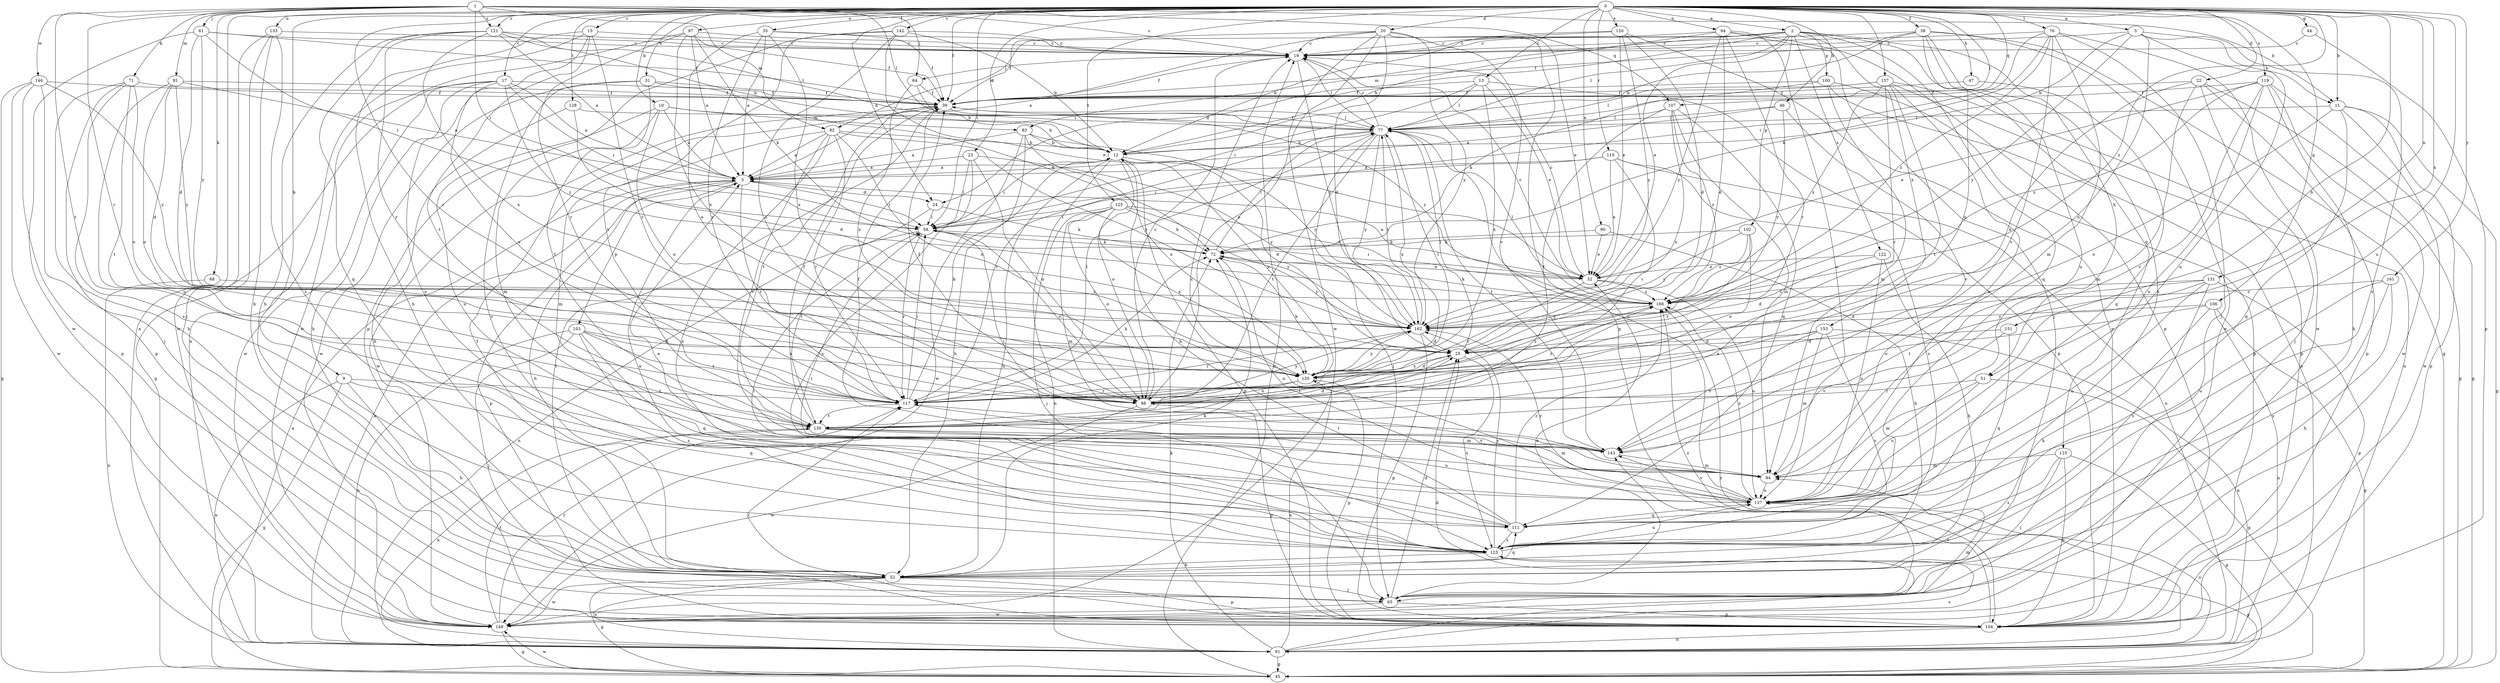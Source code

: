 strict digraph  {
0;
1;
2;
3;
5;
9;
10;
11;
12;
13;
15;
17;
19;
20;
22;
23;
24;
25;
31;
32;
35;
38;
39;
44;
45;
46;
47;
51;
52;
58;
61;
64;
65;
68;
71;
72;
76;
77;
81;
82;
83;
84;
90;
91;
94;
97;
98;
100;
102;
103;
104;
106;
107;
110;
111;
115;
117;
119;
120;
121;
122;
123;
125;
128;
130;
131;
133;
137;
142;
143;
146;
149;
151;
153;
155;
157;
161;
162;
168;
0 -> 2  [label=a];
0 -> 3  [label=a];
0 -> 9  [label=b];
0 -> 10  [label=b];
0 -> 11  [label=b];
0 -> 13  [label=c];
0 -> 15  [label=c];
0 -> 17  [label=c];
0 -> 20  [label=d];
0 -> 22  [label=d];
0 -> 23  [label=d];
0 -> 24  [label=d];
0 -> 31  [label=e];
0 -> 35  [label=f];
0 -> 38  [label=f];
0 -> 39  [label=f];
0 -> 44  [label=g];
0 -> 46  [label=h];
0 -> 47  [label=h];
0 -> 51  [label=h];
0 -> 58  [label=i];
0 -> 76  [label=l];
0 -> 77  [label=l];
0 -> 90  [label=n];
0 -> 91  [label=n];
0 -> 94  [label=o];
0 -> 97  [label=o];
0 -> 106  [label=q];
0 -> 107  [label=q];
0 -> 115  [label=r];
0 -> 117  [label=r];
0 -> 119  [label=s];
0 -> 120  [label=s];
0 -> 121  [label=s];
0 -> 125  [label=t];
0 -> 128  [label=t];
0 -> 131  [label=u];
0 -> 133  [label=u];
0 -> 137  [label=u];
0 -> 142  [label=v];
0 -> 151  [label=x];
0 -> 157  [label=y];
0 -> 161  [label=y];
0 -> 168  [label=z];
1 -> 11  [label=b];
1 -> 19  [label=c];
1 -> 58  [label=i];
1 -> 61  [label=j];
1 -> 64  [label=j];
1 -> 68  [label=k];
1 -> 71  [label=k];
1 -> 77  [label=l];
1 -> 81  [label=m];
1 -> 82  [label=m];
1 -> 107  [label=q];
1 -> 117  [label=r];
1 -> 121  [label=s];
1 -> 130  [label=t];
1 -> 146  [label=w];
2 -> 19  [label=c];
2 -> 24  [label=d];
2 -> 32  [label=e];
2 -> 51  [label=h];
2 -> 77  [label=l];
2 -> 82  [label=m];
2 -> 83  [label=m];
2 -> 100  [label=p];
2 -> 102  [label=p];
2 -> 110  [label=q];
2 -> 111  [label=q];
2 -> 122  [label=s];
2 -> 153  [label=x];
3 -> 11  [label=b];
3 -> 12  [label=b];
3 -> 19  [label=c];
3 -> 98  [label=o];
3 -> 123  [label=s];
3 -> 137  [label=u];
3 -> 162  [label=y];
5 -> 24  [label=d];
5 -> 52  [label=h];
5 -> 58  [label=i];
5 -> 103  [label=p];
5 -> 104  [label=p];
5 -> 117  [label=r];
9 -> 45  [label=g];
9 -> 52  [label=h];
9 -> 91  [label=n];
9 -> 111  [label=q];
9 -> 117  [label=r];
10 -> 5  [label=a];
10 -> 12  [label=b];
10 -> 83  [label=m];
10 -> 84  [label=m];
10 -> 98  [label=o];
10 -> 137  [label=u];
11 -> 45  [label=g];
11 -> 77  [label=l];
11 -> 98  [label=o];
11 -> 104  [label=p];
11 -> 111  [label=q];
11 -> 149  [label=w];
12 -> 5  [label=a];
12 -> 25  [label=d];
12 -> 52  [label=h];
12 -> 58  [label=i];
12 -> 91  [label=n];
12 -> 98  [label=o];
12 -> 104  [label=p];
12 -> 155  [label=x];
13 -> 32  [label=e];
13 -> 39  [label=f];
13 -> 58  [label=i];
13 -> 77  [label=l];
13 -> 104  [label=p];
13 -> 155  [label=x];
15 -> 19  [label=c];
15 -> 52  [label=h];
15 -> 91  [label=n];
15 -> 117  [label=r];
15 -> 123  [label=s];
15 -> 130  [label=t];
17 -> 5  [label=a];
17 -> 39  [label=f];
17 -> 45  [label=g];
17 -> 52  [label=h];
17 -> 58  [label=i];
17 -> 98  [label=o];
17 -> 149  [label=w];
17 -> 168  [label=z];
19 -> 39  [label=f];
19 -> 64  [label=j];
19 -> 77  [label=l];
19 -> 162  [label=y];
20 -> 5  [label=a];
20 -> 19  [label=c];
20 -> 25  [label=d];
20 -> 32  [label=e];
20 -> 39  [label=f];
20 -> 98  [label=o];
20 -> 104  [label=p];
20 -> 143  [label=v];
20 -> 149  [label=w];
20 -> 162  [label=y];
22 -> 39  [label=f];
22 -> 45  [label=g];
22 -> 65  [label=j];
22 -> 84  [label=m];
22 -> 104  [label=p];
22 -> 155  [label=x];
23 -> 5  [label=a];
23 -> 58  [label=i];
23 -> 98  [label=o];
23 -> 123  [label=s];
23 -> 162  [label=y];
24 -> 58  [label=i];
24 -> 72  [label=k];
24 -> 130  [label=t];
25 -> 77  [label=l];
25 -> 123  [label=s];
25 -> 130  [label=t];
25 -> 155  [label=x];
31 -> 39  [label=f];
31 -> 72  [label=k];
31 -> 123  [label=s];
31 -> 130  [label=t];
31 -> 149  [label=w];
32 -> 5  [label=a];
32 -> 19  [label=c];
32 -> 58  [label=i];
32 -> 117  [label=r];
32 -> 137  [label=u];
32 -> 168  [label=z];
35 -> 5  [label=a];
35 -> 19  [label=c];
35 -> 39  [label=f];
35 -> 98  [label=o];
35 -> 117  [label=r];
35 -> 155  [label=x];
38 -> 12  [label=b];
38 -> 19  [label=c];
38 -> 39  [label=f];
38 -> 45  [label=g];
38 -> 98  [label=o];
38 -> 123  [label=s];
38 -> 137  [label=u];
38 -> 149  [label=w];
39 -> 77  [label=l];
39 -> 130  [label=t];
39 -> 149  [label=w];
39 -> 168  [label=z];
44 -> 19  [label=c];
44 -> 104  [label=p];
45 -> 5  [label=a];
45 -> 19  [label=c];
45 -> 149  [label=w];
46 -> 5  [label=a];
46 -> 77  [label=l];
46 -> 143  [label=v];
46 -> 162  [label=y];
47 -> 39  [label=f];
47 -> 111  [label=q];
51 -> 45  [label=g];
51 -> 84  [label=m];
51 -> 117  [label=r];
51 -> 137  [label=u];
52 -> 39  [label=f];
52 -> 45  [label=g];
52 -> 65  [label=j];
52 -> 72  [label=k];
52 -> 91  [label=n];
52 -> 104  [label=p];
52 -> 111  [label=q];
52 -> 149  [label=w];
58 -> 72  [label=k];
58 -> 91  [label=n];
58 -> 98  [label=o];
58 -> 117  [label=r];
61 -> 19  [label=c];
61 -> 25  [label=d];
61 -> 39  [label=f];
61 -> 58  [label=i];
61 -> 149  [label=w];
61 -> 162  [label=y];
64 -> 12  [label=b];
64 -> 39  [label=f];
64 -> 155  [label=x];
65 -> 25  [label=d];
65 -> 32  [label=e];
65 -> 104  [label=p];
65 -> 149  [label=w];
65 -> 168  [label=z];
68 -> 91  [label=n];
68 -> 168  [label=z];
71 -> 39  [label=f];
71 -> 52  [label=h];
71 -> 98  [label=o];
71 -> 104  [label=p];
71 -> 123  [label=s];
71 -> 130  [label=t];
72 -> 32  [label=e];
72 -> 77  [label=l];
72 -> 137  [label=u];
72 -> 162  [label=y];
76 -> 19  [label=c];
76 -> 58  [label=i];
76 -> 65  [label=j];
76 -> 72  [label=k];
76 -> 84  [label=m];
76 -> 143  [label=v];
76 -> 149  [label=w];
76 -> 168  [label=z];
77 -> 12  [label=b];
77 -> 19  [label=c];
77 -> 39  [label=f];
77 -> 65  [label=j];
77 -> 117  [label=r];
77 -> 130  [label=t];
77 -> 137  [label=u];
77 -> 155  [label=x];
77 -> 162  [label=y];
81 -> 5  [label=a];
81 -> 25  [label=d];
81 -> 39  [label=f];
81 -> 98  [label=o];
81 -> 137  [label=u];
81 -> 162  [label=y];
82 -> 5  [label=a];
82 -> 12  [label=b];
82 -> 84  [label=m];
82 -> 117  [label=r];
82 -> 123  [label=s];
82 -> 143  [label=v];
82 -> 155  [label=x];
82 -> 162  [label=y];
83 -> 5  [label=a];
83 -> 12  [label=b];
83 -> 52  [label=h];
83 -> 149  [label=w];
83 -> 155  [label=x];
83 -> 162  [label=y];
84 -> 137  [label=u];
90 -> 32  [label=e];
90 -> 52  [label=h];
90 -> 72  [label=k];
91 -> 5  [label=a];
91 -> 25  [label=d];
91 -> 45  [label=g];
91 -> 72  [label=k];
91 -> 123  [label=s];
91 -> 137  [label=u];
91 -> 155  [label=x];
91 -> 168  [label=z];
94 -> 12  [label=b];
94 -> 19  [label=c];
94 -> 25  [label=d];
94 -> 65  [label=j];
94 -> 104  [label=p];
94 -> 117  [label=r];
94 -> 137  [label=u];
94 -> 162  [label=y];
97 -> 5  [label=a];
97 -> 19  [label=c];
97 -> 39  [label=f];
97 -> 72  [label=k];
97 -> 117  [label=r];
97 -> 149  [label=w];
97 -> 155  [label=x];
98 -> 19  [label=c];
98 -> 39  [label=f];
98 -> 104  [label=p];
98 -> 149  [label=w];
98 -> 162  [label=y];
98 -> 168  [label=z];
100 -> 39  [label=f];
100 -> 72  [label=k];
100 -> 84  [label=m];
100 -> 91  [label=n];
100 -> 104  [label=p];
102 -> 72  [label=k];
102 -> 98  [label=o];
102 -> 117  [label=r];
102 -> 162  [label=y];
102 -> 168  [label=z];
103 -> 25  [label=d];
103 -> 65  [label=j];
103 -> 91  [label=n];
103 -> 111  [label=q];
103 -> 117  [label=r];
103 -> 123  [label=s];
103 -> 155  [label=x];
104 -> 39  [label=f];
104 -> 91  [label=n];
104 -> 117  [label=r];
104 -> 143  [label=v];
106 -> 45  [label=g];
106 -> 52  [label=h];
106 -> 91  [label=n];
106 -> 98  [label=o];
106 -> 162  [label=y];
107 -> 77  [label=l];
107 -> 84  [label=m];
107 -> 111  [label=q];
107 -> 130  [label=t];
107 -> 155  [label=x];
107 -> 168  [label=z];
110 -> 45  [label=g];
110 -> 65  [label=j];
110 -> 84  [label=m];
110 -> 104  [label=p];
110 -> 123  [label=s];
111 -> 5  [label=a];
111 -> 12  [label=b];
111 -> 58  [label=i];
111 -> 123  [label=s];
111 -> 168  [label=z];
115 -> 5  [label=a];
115 -> 32  [label=e];
115 -> 58  [label=i];
115 -> 91  [label=n];
115 -> 117  [label=r];
115 -> 123  [label=s];
117 -> 12  [label=b];
117 -> 58  [label=i];
117 -> 72  [label=k];
117 -> 77  [label=l];
117 -> 84  [label=m];
117 -> 130  [label=t];
119 -> 32  [label=e];
119 -> 39  [label=f];
119 -> 45  [label=g];
119 -> 52  [label=h];
119 -> 137  [label=u];
119 -> 143  [label=v];
119 -> 149  [label=w];
119 -> 168  [label=z];
120 -> 12  [label=b];
120 -> 19  [label=c];
120 -> 25  [label=d];
120 -> 32  [label=e];
120 -> 104  [label=p];
120 -> 162  [label=y];
121 -> 5  [label=a];
121 -> 12  [label=b];
121 -> 19  [label=c];
121 -> 52  [label=h];
121 -> 77  [label=l];
121 -> 111  [label=q];
121 -> 117  [label=r];
121 -> 155  [label=x];
122 -> 25  [label=d];
122 -> 32  [label=e];
122 -> 52  [label=h];
122 -> 137  [label=u];
123 -> 5  [label=a];
123 -> 45  [label=g];
123 -> 52  [label=h];
123 -> 58  [label=i];
123 -> 137  [label=u];
123 -> 162  [label=y];
125 -> 32  [label=e];
125 -> 58  [label=i];
125 -> 65  [label=j];
125 -> 72  [label=k];
125 -> 84  [label=m];
125 -> 98  [label=o];
125 -> 155  [label=x];
125 -> 162  [label=y];
128 -> 25  [label=d];
128 -> 52  [label=h];
128 -> 77  [label=l];
130 -> 25  [label=d];
130 -> 39  [label=f];
130 -> 84  [label=m];
130 -> 91  [label=n];
130 -> 137  [label=u];
130 -> 143  [label=v];
131 -> 25  [label=d];
131 -> 104  [label=p];
131 -> 123  [label=s];
131 -> 130  [label=t];
131 -> 137  [label=u];
131 -> 168  [label=z];
133 -> 19  [label=c];
133 -> 52  [label=h];
133 -> 65  [label=j];
133 -> 123  [label=s];
133 -> 149  [label=w];
137 -> 19  [label=c];
137 -> 111  [label=q];
137 -> 143  [label=v];
137 -> 162  [label=y];
137 -> 168  [label=z];
142 -> 12  [label=b];
142 -> 19  [label=c];
142 -> 32  [label=e];
142 -> 98  [label=o];
142 -> 104  [label=p];
142 -> 130  [label=t];
143 -> 39  [label=f];
143 -> 58  [label=i];
143 -> 77  [label=l];
143 -> 84  [label=m];
143 -> 117  [label=r];
146 -> 39  [label=f];
146 -> 45  [label=g];
146 -> 65  [label=j];
146 -> 104  [label=p];
146 -> 149  [label=w];
146 -> 162  [label=y];
149 -> 45  [label=g];
149 -> 84  [label=m];
149 -> 117  [label=r];
149 -> 130  [label=t];
151 -> 25  [label=d];
151 -> 111  [label=q];
151 -> 143  [label=v];
153 -> 25  [label=d];
153 -> 84  [label=m];
153 -> 91  [label=n];
153 -> 123  [label=s];
153 -> 143  [label=v];
153 -> 155  [label=x];
155 -> 25  [label=d];
155 -> 72  [label=k];
155 -> 77  [label=l];
155 -> 98  [label=o];
155 -> 104  [label=p];
155 -> 117  [label=r];
155 -> 162  [label=y];
155 -> 168  [label=z];
157 -> 39  [label=f];
157 -> 77  [label=l];
157 -> 91  [label=n];
157 -> 104  [label=p];
157 -> 117  [label=r];
157 -> 130  [label=t];
157 -> 137  [label=u];
157 -> 168  [label=z];
161 -> 52  [label=h];
161 -> 123  [label=s];
161 -> 137  [label=u];
161 -> 168  [label=z];
162 -> 25  [label=d];
162 -> 77  [label=l];
162 -> 104  [label=p];
162 -> 117  [label=r];
168 -> 19  [label=c];
168 -> 72  [label=k];
168 -> 77  [label=l];
168 -> 162  [label=y];
}

